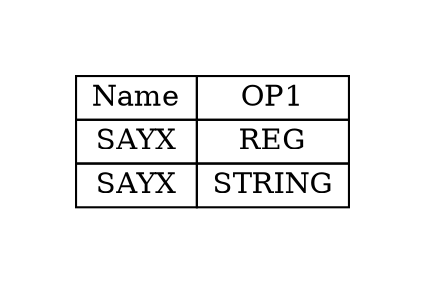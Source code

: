 digraph{
graph [pad="0.5", nodesep="0.5", ranksep="2" ]
node [shape=plain]
Foo [label=<
<table border="0" cellborder="1" cellspacing="0">
<tr><td> Name </td> <td> OP1 </td> </tr>
<tr><td> SAYX </td><td> REG </td> </tr>
<tr><td> SAYX </td><td> STRING </td> </tr>
</table>>];
}

